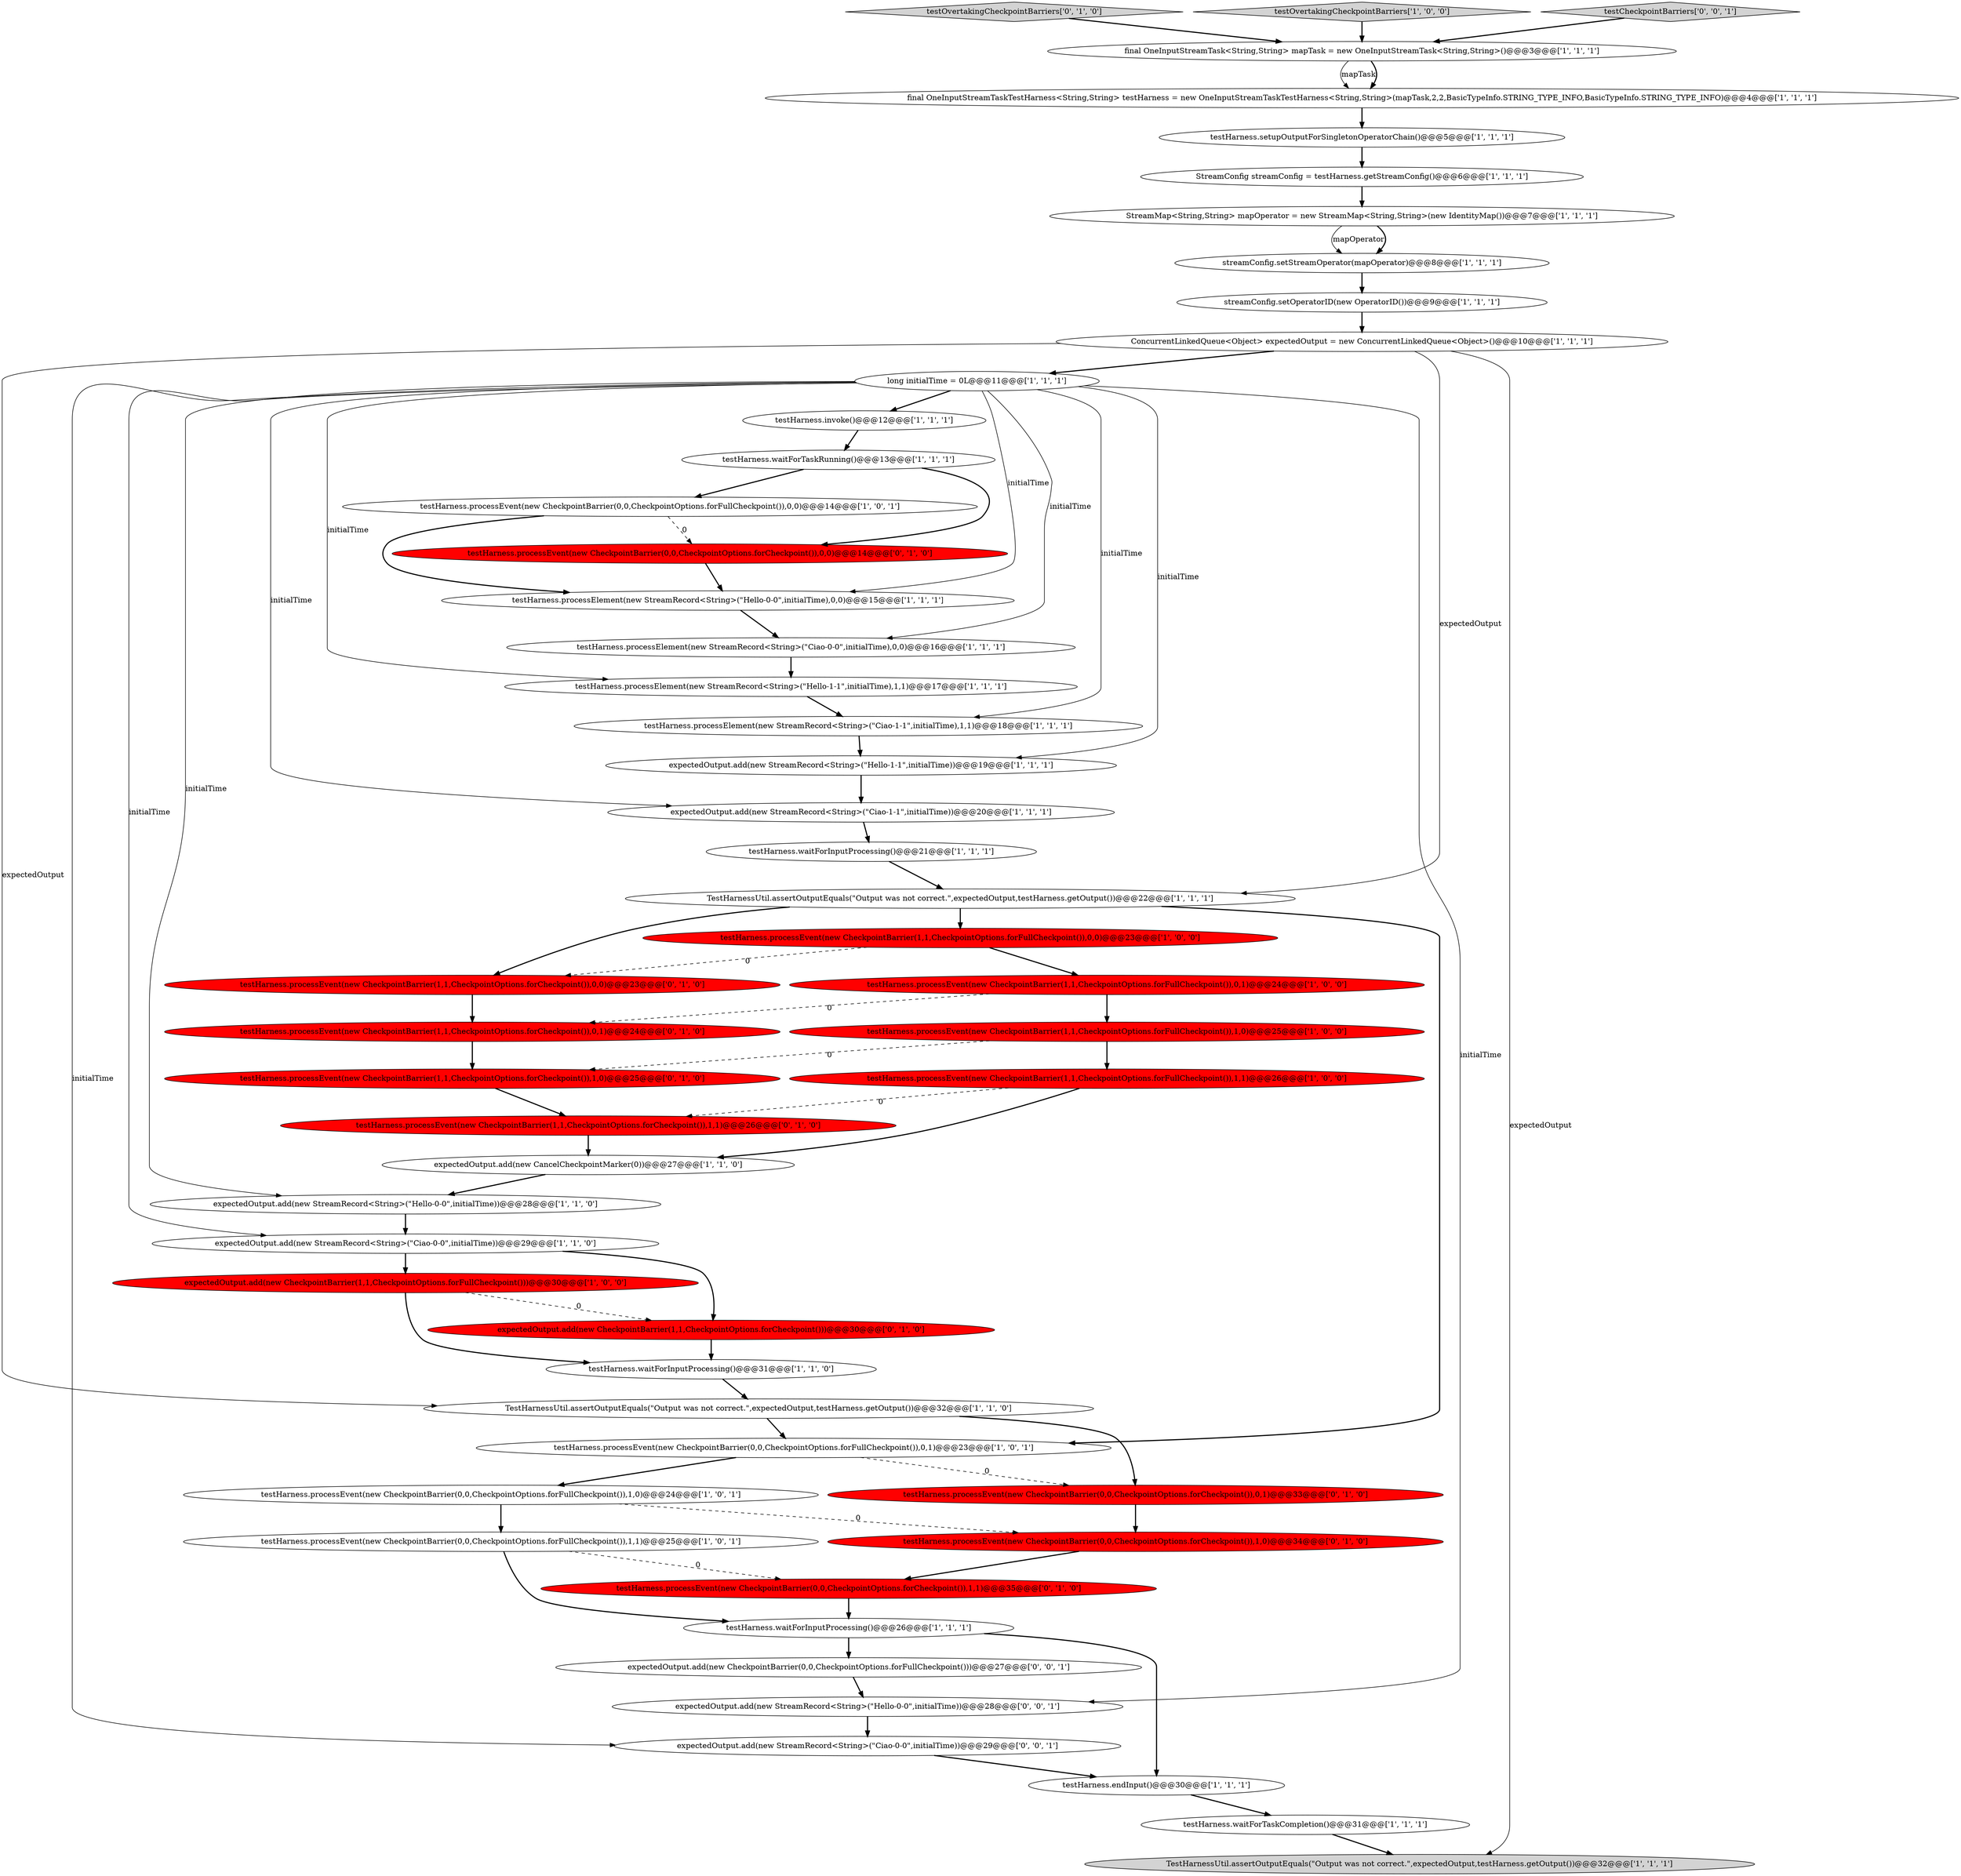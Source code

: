 digraph {
39 [style = filled, label = "testHarness.processEvent(new CheckpointBarrier(1,1,CheckpointOptions.forCheckpoint()),1,0)@@@25@@@['0', '1', '0']", fillcolor = red, shape = ellipse image = "AAA1AAABBB2BBB"];
3 [style = filled, label = "expectedOutput.add(new CancelCheckpointMarker(0))@@@27@@@['1', '1', '0']", fillcolor = white, shape = ellipse image = "AAA0AAABBB1BBB"];
7 [style = filled, label = "StreamConfig streamConfig = testHarness.getStreamConfig()@@@6@@@['1', '1', '1']", fillcolor = white, shape = ellipse image = "AAA0AAABBB1BBB"];
50 [style = filled, label = "expectedOutput.add(new CheckpointBarrier(0,0,CheckpointOptions.forFullCheckpoint()))@@@27@@@['0', '0', '1']", fillcolor = white, shape = ellipse image = "AAA0AAABBB3BBB"];
22 [style = filled, label = "testHarness.processEvent(new CheckpointBarrier(0,0,CheckpointOptions.forFullCheckpoint()),1,1)@@@25@@@['1', '0', '1']", fillcolor = white, shape = ellipse image = "AAA0AAABBB1BBB"];
43 [style = filled, label = "testOvertakingCheckpointBarriers['0', '1', '0']", fillcolor = lightgray, shape = diamond image = "AAA0AAABBB2BBB"];
34 [style = filled, label = "testHarness.processEvent(new CheckpointBarrier(0,0,CheckpointOptions.forFullCheckpoint()),1,0)@@@24@@@['1', '0', '1']", fillcolor = white, shape = ellipse image = "AAA0AAABBB1BBB"];
13 [style = filled, label = "expectedOutput.add(new StreamRecord<String>(\"Ciao-1-1\",initialTime))@@@20@@@['1', '1', '1']", fillcolor = white, shape = ellipse image = "AAA0AAABBB1BBB"];
6 [style = filled, label = "expectedOutput.add(new StreamRecord<String>(\"Hello-0-0\",initialTime))@@@28@@@['1', '1', '0']", fillcolor = white, shape = ellipse image = "AAA0AAABBB1BBB"];
14 [style = filled, label = "TestHarnessUtil.assertOutputEquals(\"Output was not correct.\",expectedOutput,testHarness.getOutput())@@@32@@@['1', '1', '1']", fillcolor = lightgray, shape = ellipse image = "AAA0AAABBB1BBB"];
46 [style = filled, label = "expectedOutput.add(new CheckpointBarrier(1,1,CheckpointOptions.forCheckpoint()))@@@30@@@['0', '1', '0']", fillcolor = red, shape = ellipse image = "AAA1AAABBB2BBB"];
20 [style = filled, label = "TestHarnessUtil.assertOutputEquals(\"Output was not correct.\",expectedOutput,testHarness.getOutput())@@@32@@@['1', '1', '0']", fillcolor = white, shape = ellipse image = "AAA0AAABBB1BBB"];
23 [style = filled, label = "testHarness.endInput()@@@30@@@['1', '1', '1']", fillcolor = white, shape = ellipse image = "AAA0AAABBB1BBB"];
17 [style = filled, label = "expectedOutput.add(new CheckpointBarrier(1,1,CheckpointOptions.forFullCheckpoint()))@@@30@@@['1', '0', '0']", fillcolor = red, shape = ellipse image = "AAA1AAABBB1BBB"];
2 [style = filled, label = "streamConfig.setStreamOperator(mapOperator)@@@8@@@['1', '1', '1']", fillcolor = white, shape = ellipse image = "AAA0AAABBB1BBB"];
12 [style = filled, label = "testOvertakingCheckpointBarriers['1', '0', '0']", fillcolor = lightgray, shape = diamond image = "AAA0AAABBB1BBB"];
42 [style = filled, label = "testHarness.processEvent(new CheckpointBarrier(0,0,CheckpointOptions.forCheckpoint()),0,0)@@@14@@@['0', '1', '0']", fillcolor = red, shape = ellipse image = "AAA1AAABBB2BBB"];
9 [style = filled, label = "testHarness.waitForInputProcessing()@@@31@@@['1', '1', '0']", fillcolor = white, shape = ellipse image = "AAA0AAABBB1BBB"];
32 [style = filled, label = "expectedOutput.add(new StreamRecord<String>(\"Hello-1-1\",initialTime))@@@19@@@['1', '1', '1']", fillcolor = white, shape = ellipse image = "AAA0AAABBB1BBB"];
26 [style = filled, label = "testHarness.waitForTaskRunning()@@@13@@@['1', '1', '1']", fillcolor = white, shape = ellipse image = "AAA0AAABBB1BBB"];
41 [style = filled, label = "testHarness.processEvent(new CheckpointBarrier(1,1,CheckpointOptions.forCheckpoint()),1,1)@@@26@@@['0', '1', '0']", fillcolor = red, shape = ellipse image = "AAA1AAABBB2BBB"];
11 [style = filled, label = "testHarness.waitForTaskCompletion()@@@31@@@['1', '1', '1']", fillcolor = white, shape = ellipse image = "AAA0AAABBB1BBB"];
1 [style = filled, label = "testHarness.processEvent(new CheckpointBarrier(0,0,CheckpointOptions.forFullCheckpoint()),0,1)@@@23@@@['1', '0', '1']", fillcolor = white, shape = ellipse image = "AAA0AAABBB1BBB"];
28 [style = filled, label = "final OneInputStreamTask<String,String> mapTask = new OneInputStreamTask<String,String>()@@@3@@@['1', '1', '1']", fillcolor = white, shape = ellipse image = "AAA0AAABBB1BBB"];
29 [style = filled, label = "testHarness.processEvent(new CheckpointBarrier(1,1,CheckpointOptions.forFullCheckpoint()),1,1)@@@26@@@['1', '0', '0']", fillcolor = red, shape = ellipse image = "AAA1AAABBB1BBB"];
21 [style = filled, label = "testHarness.processElement(new StreamRecord<String>(\"Ciao-1-1\",initialTime),1,1)@@@18@@@['1', '1', '1']", fillcolor = white, shape = ellipse image = "AAA0AAABBB1BBB"];
16 [style = filled, label = "testHarness.waitForInputProcessing()@@@21@@@['1', '1', '1']", fillcolor = white, shape = ellipse image = "AAA0AAABBB1BBB"];
44 [style = filled, label = "testHarness.processEvent(new CheckpointBarrier(1,1,CheckpointOptions.forCheckpoint()),0,1)@@@24@@@['0', '1', '0']", fillcolor = red, shape = ellipse image = "AAA1AAABBB2BBB"];
47 [style = filled, label = "testHarness.processEvent(new CheckpointBarrier(0,0,CheckpointOptions.forCheckpoint()),1,0)@@@34@@@['0', '1', '0']", fillcolor = red, shape = ellipse image = "AAA1AAABBB2BBB"];
51 [style = filled, label = "expectedOutput.add(new StreamRecord<String>(\"Ciao-0-0\",initialTime))@@@29@@@['0', '0', '1']", fillcolor = white, shape = ellipse image = "AAA0AAABBB3BBB"];
15 [style = filled, label = "streamConfig.setOperatorID(new OperatorID())@@@9@@@['1', '1', '1']", fillcolor = white, shape = ellipse image = "AAA0AAABBB1BBB"];
27 [style = filled, label = "long initialTime = 0L@@@11@@@['1', '1', '1']", fillcolor = white, shape = ellipse image = "AAA0AAABBB1BBB"];
31 [style = filled, label = "StreamMap<String,String> mapOperator = new StreamMap<String,String>(new IdentityMap())@@@7@@@['1', '1', '1']", fillcolor = white, shape = ellipse image = "AAA0AAABBB1BBB"];
4 [style = filled, label = "testHarness.processElement(new StreamRecord<String>(\"Ciao-0-0\",initialTime),0,0)@@@16@@@['1', '1', '1']", fillcolor = white, shape = ellipse image = "AAA0AAABBB1BBB"];
5 [style = filled, label = "TestHarnessUtil.assertOutputEquals(\"Output was not correct.\",expectedOutput,testHarness.getOutput())@@@22@@@['1', '1', '1']", fillcolor = white, shape = ellipse image = "AAA0AAABBB1BBB"];
19 [style = filled, label = "testHarness.waitForInputProcessing()@@@26@@@['1', '1', '1']", fillcolor = white, shape = ellipse image = "AAA0AAABBB1BBB"];
24 [style = filled, label = "ConcurrentLinkedQueue<Object> expectedOutput = new ConcurrentLinkedQueue<Object>()@@@10@@@['1', '1', '1']", fillcolor = white, shape = ellipse image = "AAA0AAABBB1BBB"];
37 [style = filled, label = "testHarness.processEvent(new CheckpointBarrier(1,1,CheckpointOptions.forFullCheckpoint()),0,0)@@@23@@@['1', '0', '0']", fillcolor = red, shape = ellipse image = "AAA1AAABBB1BBB"];
40 [style = filled, label = "testHarness.processEvent(new CheckpointBarrier(0,0,CheckpointOptions.forCheckpoint()),1,1)@@@35@@@['0', '1', '0']", fillcolor = red, shape = ellipse image = "AAA1AAABBB2BBB"];
8 [style = filled, label = "testHarness.processEvent(new CheckpointBarrier(1,1,CheckpointOptions.forFullCheckpoint()),0,1)@@@24@@@['1', '0', '0']", fillcolor = red, shape = ellipse image = "AAA1AAABBB1BBB"];
33 [style = filled, label = "testHarness.processElement(new StreamRecord<String>(\"Hello-0-0\",initialTime),0,0)@@@15@@@['1', '1', '1']", fillcolor = white, shape = ellipse image = "AAA0AAABBB1BBB"];
0 [style = filled, label = "testHarness.processEvent(new CheckpointBarrier(1,1,CheckpointOptions.forFullCheckpoint()),1,0)@@@25@@@['1', '0', '0']", fillcolor = red, shape = ellipse image = "AAA1AAABBB1BBB"];
10 [style = filled, label = "expectedOutput.add(new StreamRecord<String>(\"Ciao-0-0\",initialTime))@@@29@@@['1', '1', '0']", fillcolor = white, shape = ellipse image = "AAA0AAABBB1BBB"];
18 [style = filled, label = "testHarness.processElement(new StreamRecord<String>(\"Hello-1-1\",initialTime),1,1)@@@17@@@['1', '1', '1']", fillcolor = white, shape = ellipse image = "AAA0AAABBB1BBB"];
49 [style = filled, label = "testCheckpointBarriers['0', '0', '1']", fillcolor = lightgray, shape = diamond image = "AAA0AAABBB3BBB"];
30 [style = filled, label = "testHarness.processEvent(new CheckpointBarrier(0,0,CheckpointOptions.forFullCheckpoint()),0,0)@@@14@@@['1', '0', '1']", fillcolor = white, shape = ellipse image = "AAA0AAABBB1BBB"];
36 [style = filled, label = "final OneInputStreamTaskTestHarness<String,String> testHarness = new OneInputStreamTaskTestHarness<String,String>(mapTask,2,2,BasicTypeInfo.STRING_TYPE_INFO,BasicTypeInfo.STRING_TYPE_INFO)@@@4@@@['1', '1', '1']", fillcolor = white, shape = ellipse image = "AAA0AAABBB1BBB"];
45 [style = filled, label = "testHarness.processEvent(new CheckpointBarrier(0,0,CheckpointOptions.forCheckpoint()),0,1)@@@33@@@['0', '1', '0']", fillcolor = red, shape = ellipse image = "AAA1AAABBB2BBB"];
38 [style = filled, label = "testHarness.processEvent(new CheckpointBarrier(1,1,CheckpointOptions.forCheckpoint()),0,0)@@@23@@@['0', '1', '0']", fillcolor = red, shape = ellipse image = "AAA1AAABBB2BBB"];
35 [style = filled, label = "testHarness.setupOutputForSingletonOperatorChain()@@@5@@@['1', '1', '1']", fillcolor = white, shape = ellipse image = "AAA0AAABBB1BBB"];
25 [style = filled, label = "testHarness.invoke()@@@12@@@['1', '1', '1']", fillcolor = white, shape = ellipse image = "AAA0AAABBB1BBB"];
48 [style = filled, label = "expectedOutput.add(new StreamRecord<String>(\"Hello-0-0\",initialTime))@@@28@@@['0', '0', '1']", fillcolor = white, shape = ellipse image = "AAA0AAABBB3BBB"];
28->36 [style = solid, label="mapTask"];
24->14 [style = solid, label="expectedOutput"];
26->42 [style = bold, label=""];
46->9 [style = bold, label=""];
27->32 [style = solid, label="initialTime"];
28->36 [style = bold, label=""];
30->33 [style = bold, label=""];
12->28 [style = bold, label=""];
31->2 [style = solid, label="mapOperator"];
27->18 [style = solid, label="initialTime"];
22->19 [style = bold, label=""];
11->14 [style = bold, label=""];
38->44 [style = bold, label=""];
47->40 [style = bold, label=""];
51->23 [style = bold, label=""];
27->51 [style = solid, label="initialTime"];
27->4 [style = solid, label="initialTime"];
20->45 [style = bold, label=""];
17->9 [style = bold, label=""];
29->3 [style = bold, label=""];
33->4 [style = bold, label=""];
41->3 [style = bold, label=""];
10->46 [style = bold, label=""];
40->19 [style = bold, label=""];
49->28 [style = bold, label=""];
3->6 [style = bold, label=""];
42->33 [style = bold, label=""];
31->2 [style = bold, label=""];
4->18 [style = bold, label=""];
0->29 [style = bold, label=""];
10->17 [style = bold, label=""];
7->31 [style = bold, label=""];
9->20 [style = bold, label=""];
20->1 [style = bold, label=""];
24->5 [style = solid, label="expectedOutput"];
19->50 [style = bold, label=""];
50->48 [style = bold, label=""];
44->39 [style = bold, label=""];
37->38 [style = dashed, label="0"];
5->38 [style = bold, label=""];
0->39 [style = dashed, label="0"];
1->45 [style = dashed, label="0"];
13->16 [style = bold, label=""];
34->22 [style = bold, label=""];
43->28 [style = bold, label=""];
26->30 [style = bold, label=""];
8->0 [style = bold, label=""];
34->47 [style = dashed, label="0"];
5->1 [style = bold, label=""];
48->51 [style = bold, label=""];
1->34 [style = bold, label=""];
30->42 [style = dashed, label="0"];
27->48 [style = solid, label="initialTime"];
19->23 [style = bold, label=""];
24->20 [style = solid, label="expectedOutput"];
15->24 [style = bold, label=""];
6->10 [style = bold, label=""];
2->15 [style = bold, label=""];
25->26 [style = bold, label=""];
21->32 [style = bold, label=""];
17->46 [style = dashed, label="0"];
45->47 [style = bold, label=""];
27->33 [style = solid, label="initialTime"];
16->5 [style = bold, label=""];
29->41 [style = dashed, label="0"];
39->41 [style = bold, label=""];
22->40 [style = dashed, label="0"];
27->13 [style = solid, label="initialTime"];
18->21 [style = bold, label=""];
27->10 [style = solid, label="initialTime"];
36->35 [style = bold, label=""];
32->13 [style = bold, label=""];
37->8 [style = bold, label=""];
23->11 [style = bold, label=""];
27->6 [style = solid, label="initialTime"];
8->44 [style = dashed, label="0"];
35->7 [style = bold, label=""];
24->27 [style = bold, label=""];
27->25 [style = bold, label=""];
5->37 [style = bold, label=""];
27->21 [style = solid, label="initialTime"];
}
